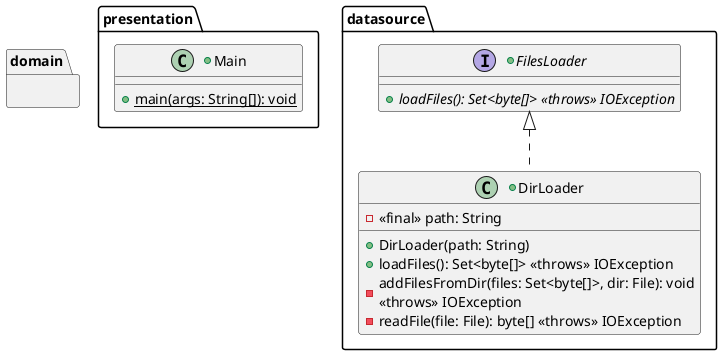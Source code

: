 @startuml

package presentation {

	+class Main {
		+ {static} main(args: String[]): void
	}

}

package domain {

}

package datasource {

	+interface FilesLoader {
		+ {abstract} loadFiles(): Set<byte[]> <<throws>> IOException
	}

	+class DirLoader {
		- <<final>> path: String

		+ DirLoader(path: String)
		+ loadFiles(): Set<byte[]> <<throws>> IOException
		- addFilesFromDir(files: Set<byte[]>, dir: File): void\n<<throws>> IOException
		- readFile(file: File): byte[] <<throws>> IOException
	}

	FilesLoader <|.. DirLoader

}

@enduml

